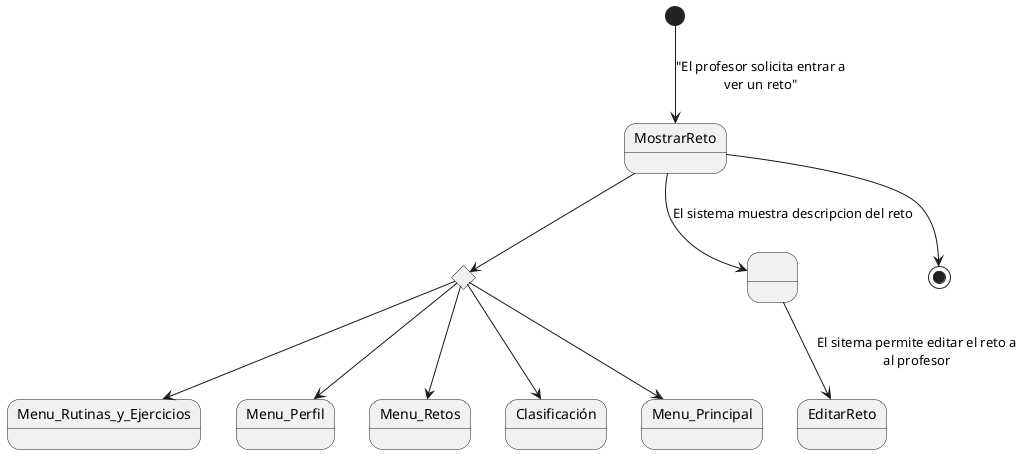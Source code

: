 @startuml
state Menu_Rutinas_y_Ejercicios
state rombo2 <<choice>>

state EditarReto
state MostrarReto
state Menu_Perfil
state Menu_Retos
state Clasificación
state Menu_Principal
state " " as Estado1

[*] --> MostrarReto : "El profesor solicita entrar a\nver un reto"

MostrarReto --> Estado1 : El sistema muestra descripcion del reto
Estado1 --> EditarReto : El sitema permite editar el reto a\nal profesor

MostrarReto --> rombo2
rombo2 --> Menu_Perfil
rombo2 --> Menu_Retos
rombo2 --> Clasificación
rombo2 --> Menu_Principal
rombo2 --> Menu_Rutinas_y_Ejercicios

MostrarReto --> [*]
@enduml
